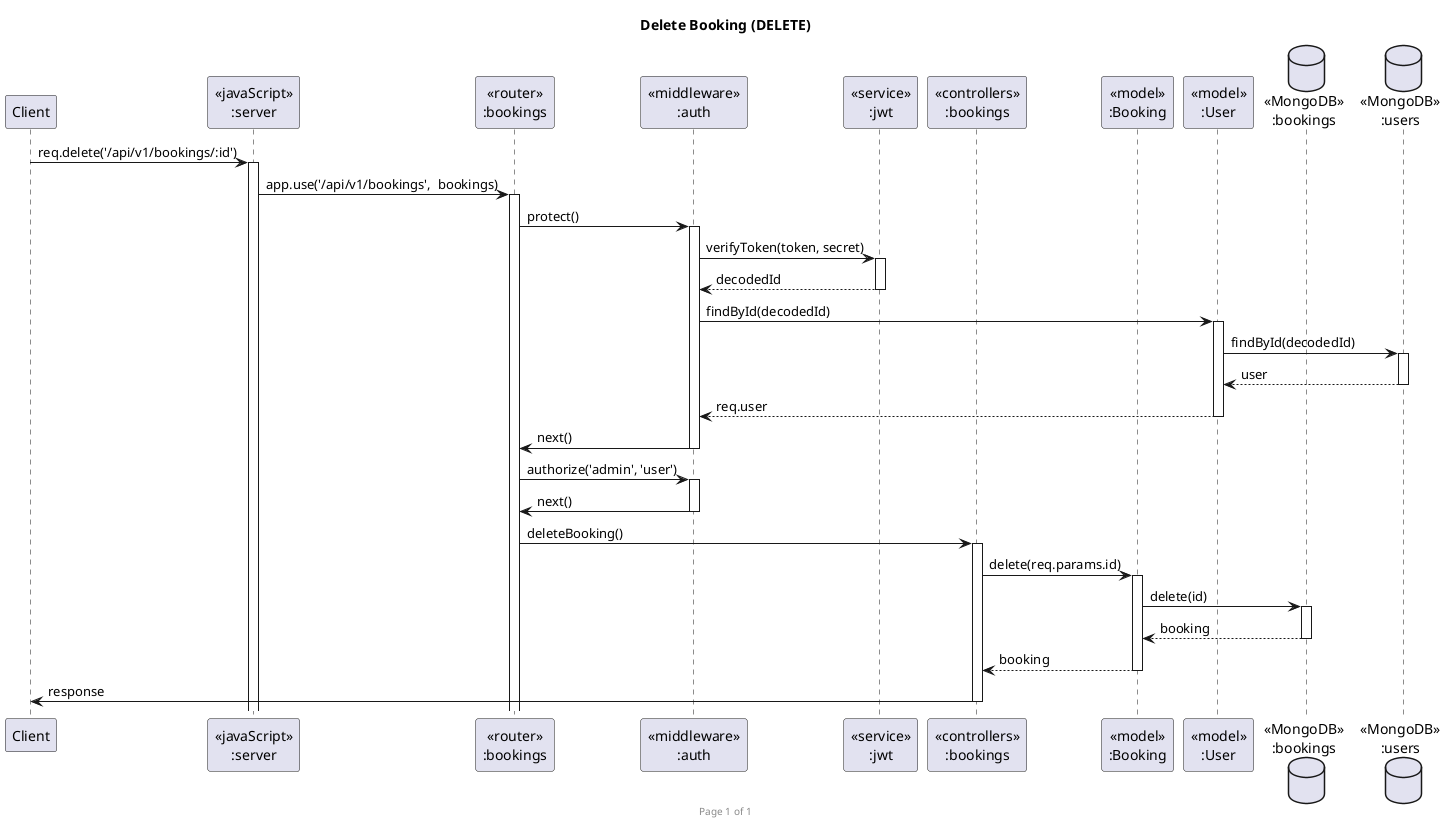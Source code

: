 @startuml Delete Booking (DELETE)

footer Page %page% of %lastpage%
title "Delete Booking (DELETE)"

participant "Client" as client
participant "<<javaScript>>\n:server" as server
participant "<<router>>\n:bookings" as routerBookings
participant "<<middleware>>\n:auth" as authMiddleware
participant "<<service>>\n:jwt" as jwtService
participant "<<controllers>>\n:bookings" as controllersBookings
participant "<<model>>\n:Booking" as modelBooking
participant "<<model>>\n:User" as modelUser
database "<<MongoDB>>\n:bookings" as BookingsDatabase
database "<<MongoDB>>\n:users" as UsersDatabase

client->server ++:req.delete('/api/v1/bookings/:id')
server->routerBookings ++:app.use('/api/v1/bookings',  bookings)

routerBookings -> authMiddleware ++:protect()
authMiddleware -> jwtService ++:verifyToken(token, secret)
authMiddleware <-- jwtService --: decodedId

authMiddleware -> modelUser ++: findById(decodedId)
modelUser -> UsersDatabase ++: findById(decodedId)
modelUser <-- UsersDatabase --: user
authMiddleware <-- modelUser --: req.user
authMiddleware -> routerBookings --: next()
routerBookings -> authMiddleware ++: authorize('admin', 'user')
authMiddleware -> routerBookings --: next()

routerBookings -> controllersBookings ++:deleteBooking()
controllersBookings->modelBooking ++:delete(req.params.id)
modelBooking ->BookingsDatabase ++: delete(id)
BookingsDatabase --> modelBooking --: booking
controllersBookings <-- modelBooking --: booking
controllersBookings->client --:response

@enduml
